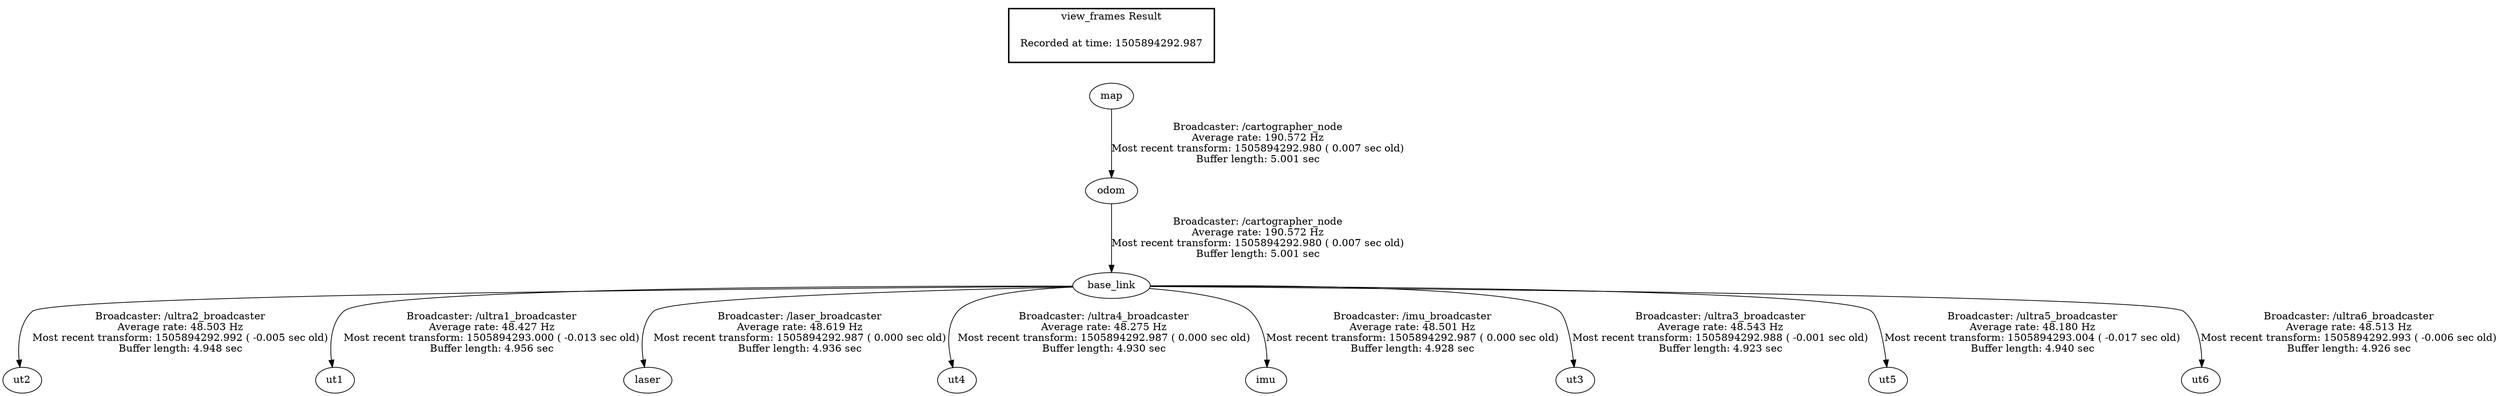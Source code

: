 digraph G {
"base_link" -> "ut2"[label="Broadcaster: /ultra2_broadcaster\nAverage rate: 48.503 Hz\nMost recent transform: 1505894292.992 ( -0.005 sec old)\nBuffer length: 4.948 sec\n"];
"odom" -> "base_link"[label="Broadcaster: /cartographer_node\nAverage rate: 190.572 Hz\nMost recent transform: 1505894292.980 ( 0.007 sec old)\nBuffer length: 5.001 sec\n"];
"base_link" -> "ut1"[label="Broadcaster: /ultra1_broadcaster\nAverage rate: 48.427 Hz\nMost recent transform: 1505894293.000 ( -0.013 sec old)\nBuffer length: 4.956 sec\n"];
"base_link" -> "laser"[label="Broadcaster: /laser_broadcaster\nAverage rate: 48.619 Hz\nMost recent transform: 1505894292.987 ( 0.000 sec old)\nBuffer length: 4.936 sec\n"];
"map" -> "odom"[label="Broadcaster: /cartographer_node\nAverage rate: 190.572 Hz\nMost recent transform: 1505894292.980 ( 0.007 sec old)\nBuffer length: 5.001 sec\n"];
"base_link" -> "ut4"[label="Broadcaster: /ultra4_broadcaster\nAverage rate: 48.275 Hz\nMost recent transform: 1505894292.987 ( 0.000 sec old)\nBuffer length: 4.930 sec\n"];
"base_link" -> "imu"[label="Broadcaster: /imu_broadcaster\nAverage rate: 48.501 Hz\nMost recent transform: 1505894292.987 ( 0.000 sec old)\nBuffer length: 4.928 sec\n"];
"base_link" -> "ut3"[label="Broadcaster: /ultra3_broadcaster\nAverage rate: 48.543 Hz\nMost recent transform: 1505894292.988 ( -0.001 sec old)\nBuffer length: 4.923 sec\n"];
"base_link" -> "ut5"[label="Broadcaster: /ultra5_broadcaster\nAverage rate: 48.180 Hz\nMost recent transform: 1505894293.004 ( -0.017 sec old)\nBuffer length: 4.940 sec\n"];
"base_link" -> "ut6"[label="Broadcaster: /ultra6_broadcaster\nAverage rate: 48.513 Hz\nMost recent transform: 1505894292.993 ( -0.006 sec old)\nBuffer length: 4.926 sec\n"];
edge [style=invis];
 subgraph cluster_legend { style=bold; color=black; label ="view_frames Result";
"Recorded at time: 1505894292.987"[ shape=plaintext ] ;
 }->"map";
}